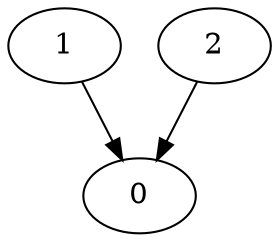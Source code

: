 digraph {
0 [operator="AND",sink="Attacker"];
1 [operator="BE",name="4",distribution="Attacker",cost="42.0",probability="0.3770491803278688"];
2 [operator="BE",name="1",distribution="Attacker",cost="79.0",probability="0.4166666666666667"];


1->0;
2->0;
}
